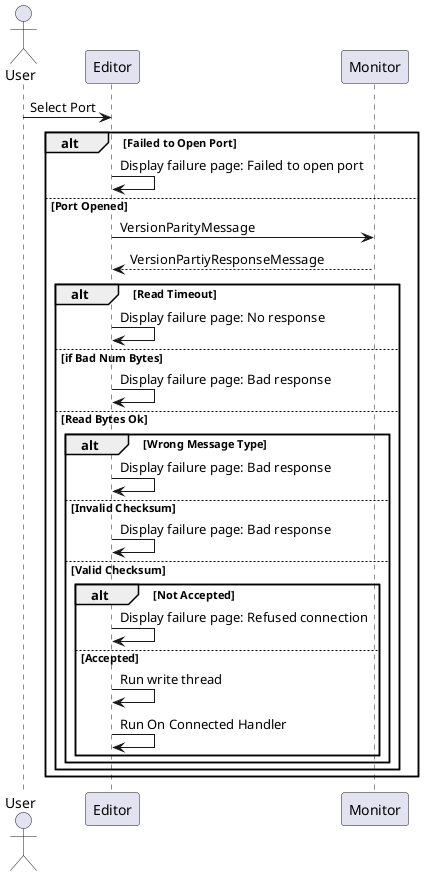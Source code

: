 @startuml
actor User
participant Editor
participant Monitor

User -> Editor: Select Port

alt Failed to Open Port
    Editor -> Editor: Display failure page: Failed to open port
else Port Opened
    Editor -> Monitor: VersionParityMessage
    Editor <-- Monitor: VersionPartiyResponseMessage
    alt Read Timeout
        Editor -> Editor: Display failure page: No response
    else if Bad Num Bytes
        Editor -> Editor: Display failure page: Bad response
    else Read Bytes Ok
        alt Wrong Message Type
            Editor -> Editor: Display failure page: Bad response
        else Invalid Checksum
            Editor -> Editor: Display failure page: Bad response
        else Valid Checksum
            alt Not Accepted
                Editor -> Editor: Display failure page: Refused connection
            else Accepted
                Editor -> Editor: Run write thread
                Editor -> Editor: Run On Connected Handler
            end
        end
    end
end

@enduml